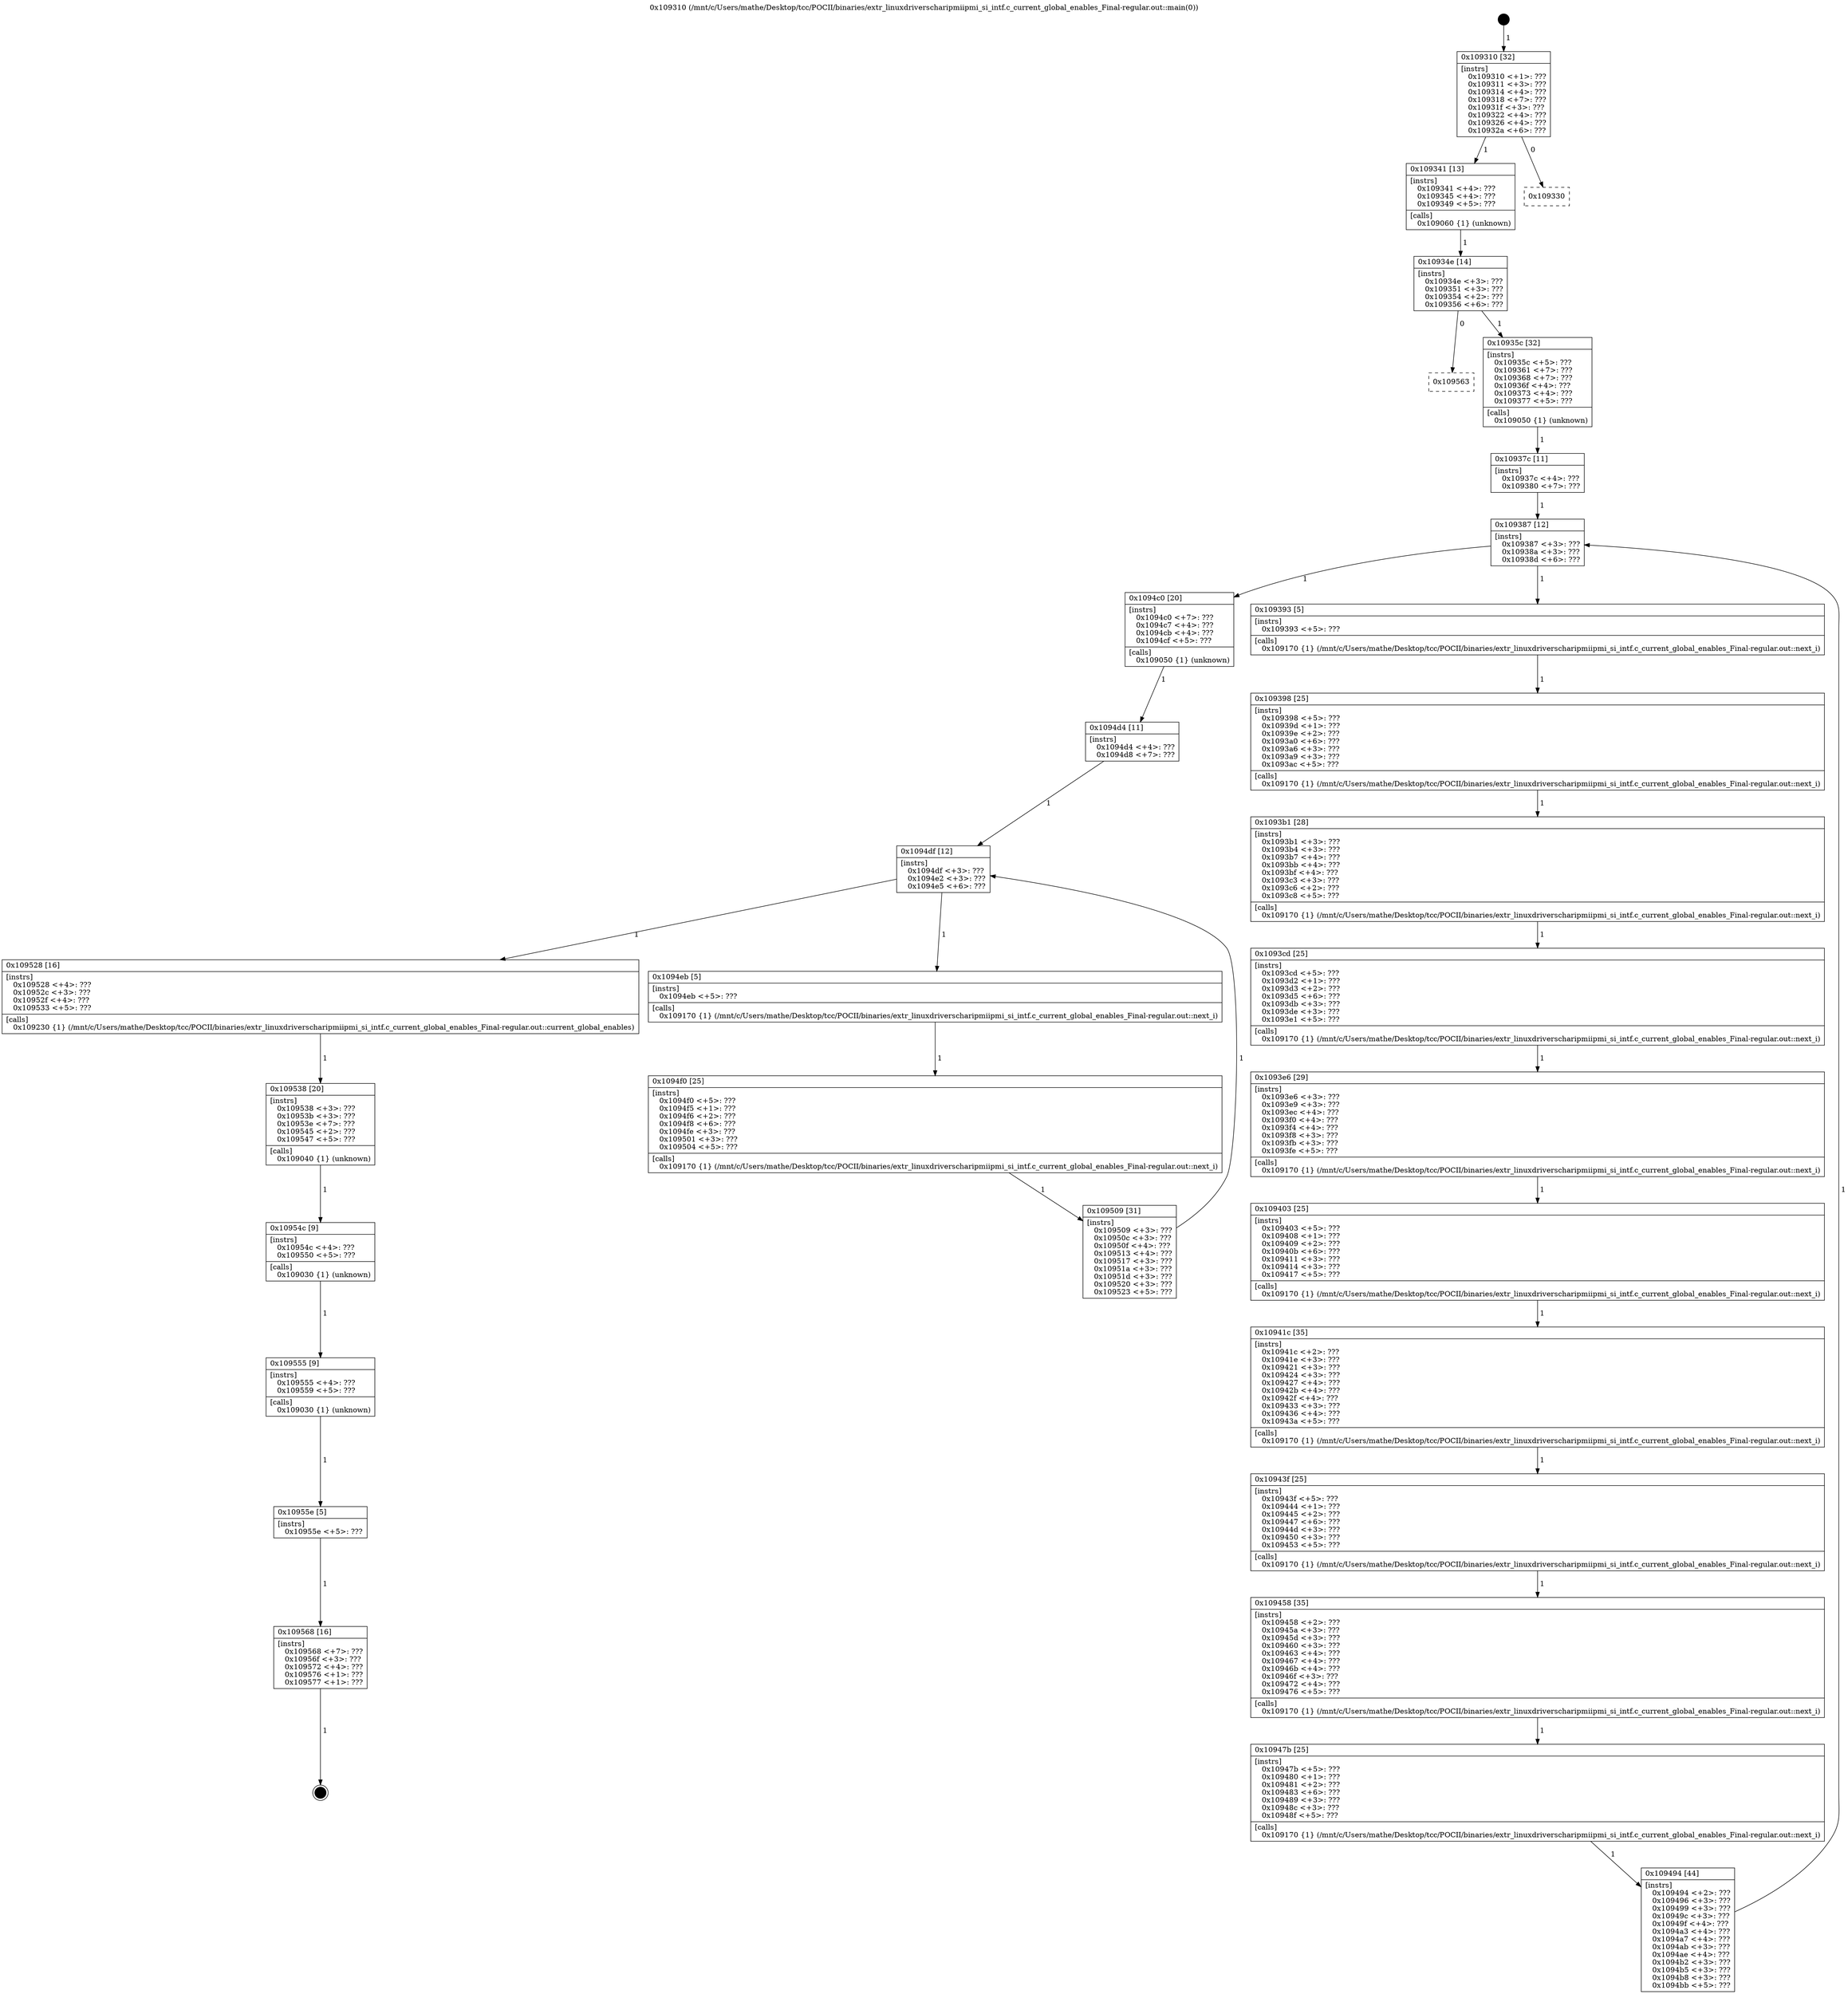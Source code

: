 digraph "0x109310" {
  label = "0x109310 (/mnt/c/Users/mathe/Desktop/tcc/POCII/binaries/extr_linuxdriverscharipmiipmi_si_intf.c_current_global_enables_Final-regular.out::main(0))"
  labelloc = "t"
  node[shape=record]

  Entry [label="",width=0.3,height=0.3,shape=circle,fillcolor=black,style=filled]
  "0x109310" [label="{
     0x109310 [32]\l
     | [instrs]\l
     &nbsp;&nbsp;0x109310 \<+1\>: ???\l
     &nbsp;&nbsp;0x109311 \<+3\>: ???\l
     &nbsp;&nbsp;0x109314 \<+4\>: ???\l
     &nbsp;&nbsp;0x109318 \<+7\>: ???\l
     &nbsp;&nbsp;0x10931f \<+3\>: ???\l
     &nbsp;&nbsp;0x109322 \<+4\>: ???\l
     &nbsp;&nbsp;0x109326 \<+4\>: ???\l
     &nbsp;&nbsp;0x10932a \<+6\>: ???\l
  }"]
  "0x109341" [label="{
     0x109341 [13]\l
     | [instrs]\l
     &nbsp;&nbsp;0x109341 \<+4\>: ???\l
     &nbsp;&nbsp;0x109345 \<+4\>: ???\l
     &nbsp;&nbsp;0x109349 \<+5\>: ???\l
     | [calls]\l
     &nbsp;&nbsp;0x109060 \{1\} (unknown)\l
  }"]
  "0x109330" [label="{
     0x109330\l
  }", style=dashed]
  "0x10934e" [label="{
     0x10934e [14]\l
     | [instrs]\l
     &nbsp;&nbsp;0x10934e \<+3\>: ???\l
     &nbsp;&nbsp;0x109351 \<+3\>: ???\l
     &nbsp;&nbsp;0x109354 \<+2\>: ???\l
     &nbsp;&nbsp;0x109356 \<+6\>: ???\l
  }"]
  "0x109563" [label="{
     0x109563\l
  }", style=dashed]
  "0x10935c" [label="{
     0x10935c [32]\l
     | [instrs]\l
     &nbsp;&nbsp;0x10935c \<+5\>: ???\l
     &nbsp;&nbsp;0x109361 \<+7\>: ???\l
     &nbsp;&nbsp;0x109368 \<+7\>: ???\l
     &nbsp;&nbsp;0x10936f \<+4\>: ???\l
     &nbsp;&nbsp;0x109373 \<+4\>: ???\l
     &nbsp;&nbsp;0x109377 \<+5\>: ???\l
     | [calls]\l
     &nbsp;&nbsp;0x109050 \{1\} (unknown)\l
  }"]
  Exit [label="",width=0.3,height=0.3,shape=circle,fillcolor=black,style=filled,peripheries=2]
  "0x109387" [label="{
     0x109387 [12]\l
     | [instrs]\l
     &nbsp;&nbsp;0x109387 \<+3\>: ???\l
     &nbsp;&nbsp;0x10938a \<+3\>: ???\l
     &nbsp;&nbsp;0x10938d \<+6\>: ???\l
  }"]
  "0x1094c0" [label="{
     0x1094c0 [20]\l
     | [instrs]\l
     &nbsp;&nbsp;0x1094c0 \<+7\>: ???\l
     &nbsp;&nbsp;0x1094c7 \<+4\>: ???\l
     &nbsp;&nbsp;0x1094cb \<+4\>: ???\l
     &nbsp;&nbsp;0x1094cf \<+5\>: ???\l
     | [calls]\l
     &nbsp;&nbsp;0x109050 \{1\} (unknown)\l
  }"]
  "0x109393" [label="{
     0x109393 [5]\l
     | [instrs]\l
     &nbsp;&nbsp;0x109393 \<+5\>: ???\l
     | [calls]\l
     &nbsp;&nbsp;0x109170 \{1\} (/mnt/c/Users/mathe/Desktop/tcc/POCII/binaries/extr_linuxdriverscharipmiipmi_si_intf.c_current_global_enables_Final-regular.out::next_i)\l
  }"]
  "0x109398" [label="{
     0x109398 [25]\l
     | [instrs]\l
     &nbsp;&nbsp;0x109398 \<+5\>: ???\l
     &nbsp;&nbsp;0x10939d \<+1\>: ???\l
     &nbsp;&nbsp;0x10939e \<+2\>: ???\l
     &nbsp;&nbsp;0x1093a0 \<+6\>: ???\l
     &nbsp;&nbsp;0x1093a6 \<+3\>: ???\l
     &nbsp;&nbsp;0x1093a9 \<+3\>: ???\l
     &nbsp;&nbsp;0x1093ac \<+5\>: ???\l
     | [calls]\l
     &nbsp;&nbsp;0x109170 \{1\} (/mnt/c/Users/mathe/Desktop/tcc/POCII/binaries/extr_linuxdriverscharipmiipmi_si_intf.c_current_global_enables_Final-regular.out::next_i)\l
  }"]
  "0x1093b1" [label="{
     0x1093b1 [28]\l
     | [instrs]\l
     &nbsp;&nbsp;0x1093b1 \<+3\>: ???\l
     &nbsp;&nbsp;0x1093b4 \<+3\>: ???\l
     &nbsp;&nbsp;0x1093b7 \<+4\>: ???\l
     &nbsp;&nbsp;0x1093bb \<+4\>: ???\l
     &nbsp;&nbsp;0x1093bf \<+4\>: ???\l
     &nbsp;&nbsp;0x1093c3 \<+3\>: ???\l
     &nbsp;&nbsp;0x1093c6 \<+2\>: ???\l
     &nbsp;&nbsp;0x1093c8 \<+5\>: ???\l
     | [calls]\l
     &nbsp;&nbsp;0x109170 \{1\} (/mnt/c/Users/mathe/Desktop/tcc/POCII/binaries/extr_linuxdriverscharipmiipmi_si_intf.c_current_global_enables_Final-regular.out::next_i)\l
  }"]
  "0x1093cd" [label="{
     0x1093cd [25]\l
     | [instrs]\l
     &nbsp;&nbsp;0x1093cd \<+5\>: ???\l
     &nbsp;&nbsp;0x1093d2 \<+1\>: ???\l
     &nbsp;&nbsp;0x1093d3 \<+2\>: ???\l
     &nbsp;&nbsp;0x1093d5 \<+6\>: ???\l
     &nbsp;&nbsp;0x1093db \<+3\>: ???\l
     &nbsp;&nbsp;0x1093de \<+3\>: ???\l
     &nbsp;&nbsp;0x1093e1 \<+5\>: ???\l
     | [calls]\l
     &nbsp;&nbsp;0x109170 \{1\} (/mnt/c/Users/mathe/Desktop/tcc/POCII/binaries/extr_linuxdriverscharipmiipmi_si_intf.c_current_global_enables_Final-regular.out::next_i)\l
  }"]
  "0x1093e6" [label="{
     0x1093e6 [29]\l
     | [instrs]\l
     &nbsp;&nbsp;0x1093e6 \<+3\>: ???\l
     &nbsp;&nbsp;0x1093e9 \<+3\>: ???\l
     &nbsp;&nbsp;0x1093ec \<+4\>: ???\l
     &nbsp;&nbsp;0x1093f0 \<+4\>: ???\l
     &nbsp;&nbsp;0x1093f4 \<+4\>: ???\l
     &nbsp;&nbsp;0x1093f8 \<+3\>: ???\l
     &nbsp;&nbsp;0x1093fb \<+3\>: ???\l
     &nbsp;&nbsp;0x1093fe \<+5\>: ???\l
     | [calls]\l
     &nbsp;&nbsp;0x109170 \{1\} (/mnt/c/Users/mathe/Desktop/tcc/POCII/binaries/extr_linuxdriverscharipmiipmi_si_intf.c_current_global_enables_Final-regular.out::next_i)\l
  }"]
  "0x109403" [label="{
     0x109403 [25]\l
     | [instrs]\l
     &nbsp;&nbsp;0x109403 \<+5\>: ???\l
     &nbsp;&nbsp;0x109408 \<+1\>: ???\l
     &nbsp;&nbsp;0x109409 \<+2\>: ???\l
     &nbsp;&nbsp;0x10940b \<+6\>: ???\l
     &nbsp;&nbsp;0x109411 \<+3\>: ???\l
     &nbsp;&nbsp;0x109414 \<+3\>: ???\l
     &nbsp;&nbsp;0x109417 \<+5\>: ???\l
     | [calls]\l
     &nbsp;&nbsp;0x109170 \{1\} (/mnt/c/Users/mathe/Desktop/tcc/POCII/binaries/extr_linuxdriverscharipmiipmi_si_intf.c_current_global_enables_Final-regular.out::next_i)\l
  }"]
  "0x10941c" [label="{
     0x10941c [35]\l
     | [instrs]\l
     &nbsp;&nbsp;0x10941c \<+2\>: ???\l
     &nbsp;&nbsp;0x10941e \<+3\>: ???\l
     &nbsp;&nbsp;0x109421 \<+3\>: ???\l
     &nbsp;&nbsp;0x109424 \<+3\>: ???\l
     &nbsp;&nbsp;0x109427 \<+4\>: ???\l
     &nbsp;&nbsp;0x10942b \<+4\>: ???\l
     &nbsp;&nbsp;0x10942f \<+4\>: ???\l
     &nbsp;&nbsp;0x109433 \<+3\>: ???\l
     &nbsp;&nbsp;0x109436 \<+4\>: ???\l
     &nbsp;&nbsp;0x10943a \<+5\>: ???\l
     | [calls]\l
     &nbsp;&nbsp;0x109170 \{1\} (/mnt/c/Users/mathe/Desktop/tcc/POCII/binaries/extr_linuxdriverscharipmiipmi_si_intf.c_current_global_enables_Final-regular.out::next_i)\l
  }"]
  "0x10943f" [label="{
     0x10943f [25]\l
     | [instrs]\l
     &nbsp;&nbsp;0x10943f \<+5\>: ???\l
     &nbsp;&nbsp;0x109444 \<+1\>: ???\l
     &nbsp;&nbsp;0x109445 \<+2\>: ???\l
     &nbsp;&nbsp;0x109447 \<+6\>: ???\l
     &nbsp;&nbsp;0x10944d \<+3\>: ???\l
     &nbsp;&nbsp;0x109450 \<+3\>: ???\l
     &nbsp;&nbsp;0x109453 \<+5\>: ???\l
     | [calls]\l
     &nbsp;&nbsp;0x109170 \{1\} (/mnt/c/Users/mathe/Desktop/tcc/POCII/binaries/extr_linuxdriverscharipmiipmi_si_intf.c_current_global_enables_Final-regular.out::next_i)\l
  }"]
  "0x109458" [label="{
     0x109458 [35]\l
     | [instrs]\l
     &nbsp;&nbsp;0x109458 \<+2\>: ???\l
     &nbsp;&nbsp;0x10945a \<+3\>: ???\l
     &nbsp;&nbsp;0x10945d \<+3\>: ???\l
     &nbsp;&nbsp;0x109460 \<+3\>: ???\l
     &nbsp;&nbsp;0x109463 \<+4\>: ???\l
     &nbsp;&nbsp;0x109467 \<+4\>: ???\l
     &nbsp;&nbsp;0x10946b \<+4\>: ???\l
     &nbsp;&nbsp;0x10946f \<+3\>: ???\l
     &nbsp;&nbsp;0x109472 \<+4\>: ???\l
     &nbsp;&nbsp;0x109476 \<+5\>: ???\l
     | [calls]\l
     &nbsp;&nbsp;0x109170 \{1\} (/mnt/c/Users/mathe/Desktop/tcc/POCII/binaries/extr_linuxdriverscharipmiipmi_si_intf.c_current_global_enables_Final-regular.out::next_i)\l
  }"]
  "0x10947b" [label="{
     0x10947b [25]\l
     | [instrs]\l
     &nbsp;&nbsp;0x10947b \<+5\>: ???\l
     &nbsp;&nbsp;0x109480 \<+1\>: ???\l
     &nbsp;&nbsp;0x109481 \<+2\>: ???\l
     &nbsp;&nbsp;0x109483 \<+6\>: ???\l
     &nbsp;&nbsp;0x109489 \<+3\>: ???\l
     &nbsp;&nbsp;0x10948c \<+3\>: ???\l
     &nbsp;&nbsp;0x10948f \<+5\>: ???\l
     | [calls]\l
     &nbsp;&nbsp;0x109170 \{1\} (/mnt/c/Users/mathe/Desktop/tcc/POCII/binaries/extr_linuxdriverscharipmiipmi_si_intf.c_current_global_enables_Final-regular.out::next_i)\l
  }"]
  "0x109494" [label="{
     0x109494 [44]\l
     | [instrs]\l
     &nbsp;&nbsp;0x109494 \<+2\>: ???\l
     &nbsp;&nbsp;0x109496 \<+3\>: ???\l
     &nbsp;&nbsp;0x109499 \<+3\>: ???\l
     &nbsp;&nbsp;0x10949c \<+3\>: ???\l
     &nbsp;&nbsp;0x10949f \<+4\>: ???\l
     &nbsp;&nbsp;0x1094a3 \<+4\>: ???\l
     &nbsp;&nbsp;0x1094a7 \<+4\>: ???\l
     &nbsp;&nbsp;0x1094ab \<+3\>: ???\l
     &nbsp;&nbsp;0x1094ae \<+4\>: ???\l
     &nbsp;&nbsp;0x1094b2 \<+3\>: ???\l
     &nbsp;&nbsp;0x1094b5 \<+3\>: ???\l
     &nbsp;&nbsp;0x1094b8 \<+3\>: ???\l
     &nbsp;&nbsp;0x1094bb \<+5\>: ???\l
  }"]
  "0x10937c" [label="{
     0x10937c [11]\l
     | [instrs]\l
     &nbsp;&nbsp;0x10937c \<+4\>: ???\l
     &nbsp;&nbsp;0x109380 \<+7\>: ???\l
  }"]
  "0x1094df" [label="{
     0x1094df [12]\l
     | [instrs]\l
     &nbsp;&nbsp;0x1094df \<+3\>: ???\l
     &nbsp;&nbsp;0x1094e2 \<+3\>: ???\l
     &nbsp;&nbsp;0x1094e5 \<+6\>: ???\l
  }"]
  "0x109528" [label="{
     0x109528 [16]\l
     | [instrs]\l
     &nbsp;&nbsp;0x109528 \<+4\>: ???\l
     &nbsp;&nbsp;0x10952c \<+3\>: ???\l
     &nbsp;&nbsp;0x10952f \<+4\>: ???\l
     &nbsp;&nbsp;0x109533 \<+5\>: ???\l
     | [calls]\l
     &nbsp;&nbsp;0x109230 \{1\} (/mnt/c/Users/mathe/Desktop/tcc/POCII/binaries/extr_linuxdriverscharipmiipmi_si_intf.c_current_global_enables_Final-regular.out::current_global_enables)\l
  }"]
  "0x1094eb" [label="{
     0x1094eb [5]\l
     | [instrs]\l
     &nbsp;&nbsp;0x1094eb \<+5\>: ???\l
     | [calls]\l
     &nbsp;&nbsp;0x109170 \{1\} (/mnt/c/Users/mathe/Desktop/tcc/POCII/binaries/extr_linuxdriverscharipmiipmi_si_intf.c_current_global_enables_Final-regular.out::next_i)\l
  }"]
  "0x1094f0" [label="{
     0x1094f0 [25]\l
     | [instrs]\l
     &nbsp;&nbsp;0x1094f0 \<+5\>: ???\l
     &nbsp;&nbsp;0x1094f5 \<+1\>: ???\l
     &nbsp;&nbsp;0x1094f6 \<+2\>: ???\l
     &nbsp;&nbsp;0x1094f8 \<+6\>: ???\l
     &nbsp;&nbsp;0x1094fe \<+3\>: ???\l
     &nbsp;&nbsp;0x109501 \<+3\>: ???\l
     &nbsp;&nbsp;0x109504 \<+5\>: ???\l
     | [calls]\l
     &nbsp;&nbsp;0x109170 \{1\} (/mnt/c/Users/mathe/Desktop/tcc/POCII/binaries/extr_linuxdriverscharipmiipmi_si_intf.c_current_global_enables_Final-regular.out::next_i)\l
  }"]
  "0x109509" [label="{
     0x109509 [31]\l
     | [instrs]\l
     &nbsp;&nbsp;0x109509 \<+3\>: ???\l
     &nbsp;&nbsp;0x10950c \<+3\>: ???\l
     &nbsp;&nbsp;0x10950f \<+4\>: ???\l
     &nbsp;&nbsp;0x109513 \<+4\>: ???\l
     &nbsp;&nbsp;0x109517 \<+3\>: ???\l
     &nbsp;&nbsp;0x10951a \<+3\>: ???\l
     &nbsp;&nbsp;0x10951d \<+3\>: ???\l
     &nbsp;&nbsp;0x109520 \<+3\>: ???\l
     &nbsp;&nbsp;0x109523 \<+5\>: ???\l
  }"]
  "0x1094d4" [label="{
     0x1094d4 [11]\l
     | [instrs]\l
     &nbsp;&nbsp;0x1094d4 \<+4\>: ???\l
     &nbsp;&nbsp;0x1094d8 \<+7\>: ???\l
  }"]
  "0x109538" [label="{
     0x109538 [20]\l
     | [instrs]\l
     &nbsp;&nbsp;0x109538 \<+3\>: ???\l
     &nbsp;&nbsp;0x10953b \<+3\>: ???\l
     &nbsp;&nbsp;0x10953e \<+7\>: ???\l
     &nbsp;&nbsp;0x109545 \<+2\>: ???\l
     &nbsp;&nbsp;0x109547 \<+5\>: ???\l
     | [calls]\l
     &nbsp;&nbsp;0x109040 \{1\} (unknown)\l
  }"]
  "0x10954c" [label="{
     0x10954c [9]\l
     | [instrs]\l
     &nbsp;&nbsp;0x10954c \<+4\>: ???\l
     &nbsp;&nbsp;0x109550 \<+5\>: ???\l
     | [calls]\l
     &nbsp;&nbsp;0x109030 \{1\} (unknown)\l
  }"]
  "0x109555" [label="{
     0x109555 [9]\l
     | [instrs]\l
     &nbsp;&nbsp;0x109555 \<+4\>: ???\l
     &nbsp;&nbsp;0x109559 \<+5\>: ???\l
     | [calls]\l
     &nbsp;&nbsp;0x109030 \{1\} (unknown)\l
  }"]
  "0x10955e" [label="{
     0x10955e [5]\l
     | [instrs]\l
     &nbsp;&nbsp;0x10955e \<+5\>: ???\l
  }"]
  "0x109568" [label="{
     0x109568 [16]\l
     | [instrs]\l
     &nbsp;&nbsp;0x109568 \<+7\>: ???\l
     &nbsp;&nbsp;0x10956f \<+3\>: ???\l
     &nbsp;&nbsp;0x109572 \<+4\>: ???\l
     &nbsp;&nbsp;0x109576 \<+1\>: ???\l
     &nbsp;&nbsp;0x109577 \<+1\>: ???\l
  }"]
  Entry -> "0x109310" [label=" 1"]
  "0x109310" -> "0x109341" [label=" 1"]
  "0x109310" -> "0x109330" [label=" 0"]
  "0x109341" -> "0x10934e" [label=" 1"]
  "0x10934e" -> "0x109563" [label=" 0"]
  "0x10934e" -> "0x10935c" [label=" 1"]
  "0x109568" -> Exit [label=" 1"]
  "0x10935c" -> "0x10937c" [label=" 1"]
  "0x109387" -> "0x1094c0" [label=" 1"]
  "0x109387" -> "0x109393" [label=" 1"]
  "0x109393" -> "0x109398" [label=" 1"]
  "0x109398" -> "0x1093b1" [label=" 1"]
  "0x1093b1" -> "0x1093cd" [label=" 1"]
  "0x1093cd" -> "0x1093e6" [label=" 1"]
  "0x1093e6" -> "0x109403" [label=" 1"]
  "0x109403" -> "0x10941c" [label=" 1"]
  "0x10941c" -> "0x10943f" [label=" 1"]
  "0x10943f" -> "0x109458" [label=" 1"]
  "0x109458" -> "0x10947b" [label=" 1"]
  "0x10947b" -> "0x109494" [label=" 1"]
  "0x10937c" -> "0x109387" [label=" 1"]
  "0x109494" -> "0x109387" [label=" 1"]
  "0x1094c0" -> "0x1094d4" [label=" 1"]
  "0x1094df" -> "0x109528" [label=" 1"]
  "0x1094df" -> "0x1094eb" [label=" 1"]
  "0x1094eb" -> "0x1094f0" [label=" 1"]
  "0x1094f0" -> "0x109509" [label=" 1"]
  "0x1094d4" -> "0x1094df" [label=" 1"]
  "0x109509" -> "0x1094df" [label=" 1"]
  "0x109528" -> "0x109538" [label=" 1"]
  "0x109538" -> "0x10954c" [label=" 1"]
  "0x10954c" -> "0x109555" [label=" 1"]
  "0x109555" -> "0x10955e" [label=" 1"]
  "0x10955e" -> "0x109568" [label=" 1"]
}
